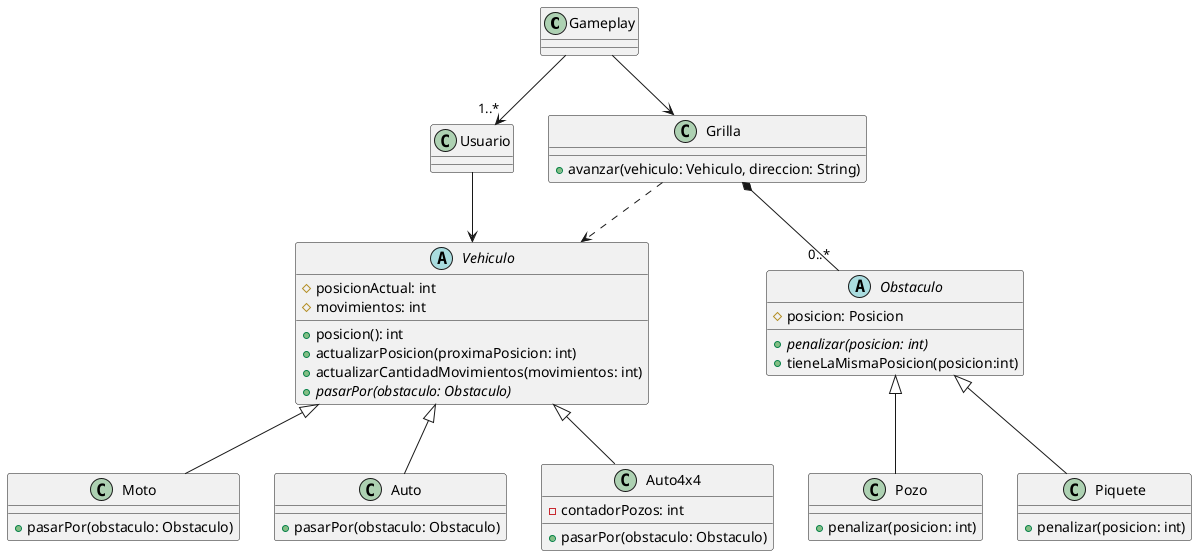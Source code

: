 @startuml

class Gameplay {}

class Grilla {
    + avanzar(vehiculo: Vehiculo, direccion: String)
}

class Usuario {}

abstract class Vehiculo {
    # posicionActual: int
    # movimientos: int
    + posicion(): int
    + actualizarPosicion(proximaPosicion: int)
    + actualizarCantidadMovimientos(movimientos: int)
    + {abstract} pasarPor(obstaculo: Obstaculo)
}

class Moto {
    + pasarPor(obstaculo: Obstaculo)
}

class Auto {
    + pasarPor(obstaculo: Obstaculo)
}

class Auto4x4 {
    - contadorPozos: int
    + pasarPor(obstaculo: Obstaculo)
}

abstract class Obstaculo {
    # posicion: Posicion
    + {abstract} penalizar(posicion: int)
    + tieneLaMismaPosicion(posicion:int)
}

class Pozo {
    + penalizar(posicion: int)
}

class Piquete {
    + penalizar(posicion: int)
}

Gameplay --> Grilla
Usuario --> Vehiculo

Gameplay --> "1..*" Usuario
Grilla ..> Vehiculo
Grilla *-- "0..*" Obstaculo
Vehiculo <|-- Moto
Vehiculo <|-- Auto
Vehiculo <|-- Auto4x4

Obstaculo <|-- Pozo
Obstaculo <|-- Piquete

@enduml
